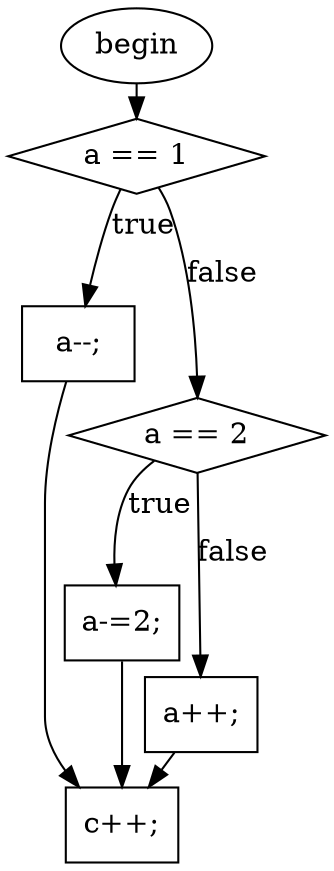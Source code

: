 digraph G{
ranksep = 0.1;
nodesep = 0.1;
F0T0[ shape=ellipse, label="begin", style="filled", fillcolor="white"]
F40T94[ shape=diamond, label="a == 1", style="filled", fillcolor="white"]
F54T57X[ shape=box, label="a--;", style="filled", fillcolor="white"]
F64T94TelseIf[ shape=diamond, label="a == 2", style="filled", fillcolor="white"]
F78T82X[ shape=box, label="a-=2;", style="filled", fillcolor="white"]
F91T94X[ shape=box, label="a++;", style="filled", fillcolor="white"]
F96T99[ shape=box, label="c++;", style="filled", fillcolor="white"]
F0T0 -> F40T94
F91T94X -> F96T99
F40T94 -> F54T57X[label="true", minlen=1]
F40T94 -> F64T94TelseIf[label="false", minlen=2]
F64T94TelseIf -> F78T82X[label="true", minlen=1]
F64T94TelseIf -> F91T94X[label="false", minlen=2]
F54T57X -> F96T99
F78T82X -> F96T99
}
